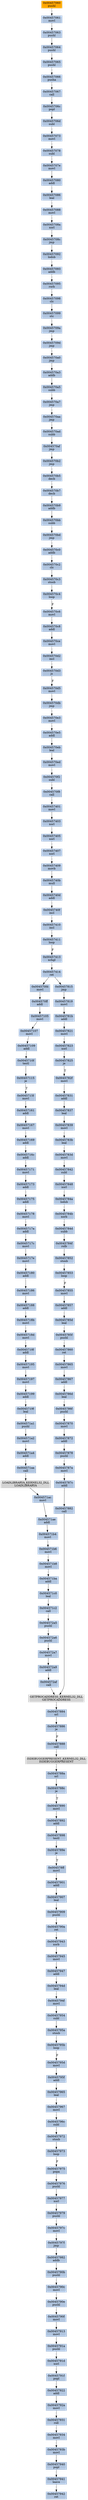 strict digraph G {
	graph [bgcolor=transparent,
		name=G
	];
	node [color=lightsteelblue,
		fillcolor=lightsteelblue,
		shape=rectangle,
		style=filled
	];
	"0x00457892"	[label="0x00457892
addl"];
	"0x00457898"	[label="0x00457898
testl"];
	"0x00457892" -> "0x00457898"	[color="#000000"];
	"0x00457060"	[color=lightgrey,
		fillcolor=orange,
		label="0x00457060
pushl"];
	"0x00457061"	[label="0x00457061
movl"];
	"0x00457060" -> "0x00457061"	[color="#000000"];
	"0x00457976"	[label="0x00457976
pushl"];
	"0x00457977"	[label="0x00457977
xorl"];
	"0x00457976" -> "0x00457977"	[color="#000000"];
	"0x004572a5"	[label="0x004572a5
pushl"];
	"0x004572a6"	[label="0x004572a6
pushl"];
	"0x004572a5" -> "0x004572a6"	[color="#000000"];
	"0x0045794d"	[label="0x0045794d
leal"];
	"0x0045794f"	[label="0x0045794f
movl"];
	"0x0045794d" -> "0x0045794f"	[color="#000000"];
	"0x00457878"	[label="0x00457878
pushl"];
	"0x0045787a"	[label="0x0045787a
movl"];
	"0x00457878" -> "0x0045787a"	[color="#000000"];
	"0x004570fd"	[label="0x004570fd
movl"];
	"0x004570ff"	[label="0x004570ff
addl"];
	"0x004570fd" -> "0x004570ff"	[color="#000000"];
	"0x004571a4"	[label="0x004571a4
addl"];
	"0x004571aa"	[label="0x004571aa
call"];
	"0x004571a4" -> "0x004571aa"	[color="#000000"];
	"0x0045790a"	[label="0x0045790a
ret"];
	"0x00457943"	[label="0x00457943
xorb"];
	"0x0045790a" -> "0x00457943"	[color="#000000"];
	"0x0045715f"	[label="0x0045715f
movl"];
	"0x00457161"	[label="0x00457161
addl"];
	"0x0045715f" -> "0x00457161"	[color="#000000"];
	"0x0045795a"	[label="0x0045795a
stosb"];
	"0x0045795b"	[label="0x0045795b
loop"];
	"0x0045795a" -> "0x0045795b"	[color="#000000"];
	"0x0045789e"	[label="0x0045789e
je"];
	"0x00457898" -> "0x0045789e"	[color="#000000"];
	"0x00457965"	[label="0x00457965
leal"];
	"0x00457967"	[label="0x00457967
movl"];
	"0x00457965" -> "0x00457967"	[color="#000000"];
	"0x004570db"	[label="0x004570db
jmp"];
	"0x004570e3"	[label="0x004570e3
movl"];
	"0x004570db" -> "0x004570e3"	[color="#000000"];
	"0x0045793b"	[label="0x0045793b
movl"];
	"0x00457940"	[label="0x00457940
popl"];
	"0x0045793b" -> "0x00457940"	[color="#000000"];
	"0x004572a7"	[label="0x004572a7
movl"];
	"0x004572a9"	[label="0x004572a9
addl"];
	"0x004572a7" -> "0x004572a9"	[color="#000000"];
	"0x004570d2"	[label="0x004570d2
incl"];
	"0x004570d3"	[label="0x004570d3
js"];
	"0x004570d2" -> "0x004570d3"	[color="#000000"];
	"0x0045790f"	[label="0x0045790f
movl"];
	"0x00457913"	[label="0x00457913
movl"];
	"0x0045790f" -> "0x00457913"	[color="#000000"];
	"0x00457860"	[label="0x00457860
ret"];
	"0x00457865"	[label="0x00457865
movl"];
	"0x00457860" -> "0x00457865"	[color="#000000"];
	"0x00457954"	[label="0x00457954
subl"];
	"0x0045794f" -> "0x00457954"	[color="#000000"];
	"0x0045796c"	[label="0x0045796c
subl"];
	"0x00457972"	[label="0x00457972
stosb"];
	"0x0045796c" -> "0x00457972"	[color="#000000"];
	"0x0045797c"	[label="0x0045797c
movl"];
	"0x0045797f"	[label="0x0045797f
jmp"];
	"0x0045797c" -> "0x0045797f"	[color="#000000"];
	"0x004570c3"	[label="0x004570c3
stosb"];
	"0x004570c4"	[label="0x004570c4
loop"];
	"0x004570c3" -> "0x004570c4"	[color="#000000"];
	"0x0045717c"	[label="0x0045717c
movl"];
	"0x0045717e"	[label="0x0045717e
movl"];
	"0x0045717c" -> "0x0045717e"	[color="#000000"];
	"0x0045784f"	[label="0x0045784f
rolb"];
	"0x00457852"	[label="0x00457852
stosb"];
	"0x0045784f" -> "0x00457852"	[color="#000000"];
	"0x0045788a"	[label="0x0045788a
orl"];
	"0x0045788c"	[label="0x0045788c
je"];
	"0x0045788a" -> "0x0045788c"	[color="#000000"];
	"0x004570af"	[label="0x004570af
jmp"];
	"0x004570b2"	[label="0x004570b2
jmp"];
	"0x004570af" -> "0x004570b2"	[color="#000000"];
	"0x0045706d"	[label="0x0045706d
subl"];
	"0x00457073"	[label="0x00457073
movl"];
	"0x0045706d" -> "0x00457073"	[color="#000000"];
	"0x00457093"	[label="0x00457093
addb"];
	"0x00457095"	[label="0x00457095
rorb"];
	"0x00457093" -> "0x00457095"	[color="#000000"];
	"0x0045784d"	[label="0x0045784d
subb"];
	"0x0045784d" -> "0x0045784f"	[color="#000000"];
	"0x00457063"	[label="0x00457063
pushl"];
	"0x00457061" -> "0x00457063"	[color="#000000"];
	"0x004571c0"	[label="0x004571c0
leal"];
	"0x004571c2"	[label="0x004571c2
call"];
	"0x004571c0" -> "0x004571c2"	[color="#000000"];
	"0x0045791a"	[label="0x0045791a
pushl"];
	"0x0045791d"	[label="0x0045791d
xorl"];
	"0x0045791a" -> "0x0045791d"	[color="#000000"];
	"0x00457169"	[label="0x00457169
addl"];
	"0x0045716c"	[label="0x0045716c
addl"];
	"0x00457169" -> "0x0045716c"	[color="#000000"];
	"0x004570e5"	[label="0x004570e5
addl"];
	"0x004570e3" -> "0x004570e5"	[color="#000000"];
	"0x0045795d"	[label="0x0045795d
movl"];
	"0x0045795b" -> "0x0045795d"	[color="#000000",
		label=F];
	"0x00457982"	[label="0x00457982
addb"];
	"0x0045790b"	[label="0x0045790b
pushl"];
	"0x00457982" -> "0x0045790b"	[color="#000000"];
	"0x004570b9"	[label="0x004570b9
addb"];
	"0x004570bb"	[label="0x004570bb
subb"];
	"0x004570b9" -> "0x004570bb"	[color="#000000"];
	"0x004570f8"	[label="0x004570f8
call"];
	"0x00457401"	[label="0x00457401
movl"];
	"0x004570f8" -> "0x00457401"	[color="#000000"];
	"0x00457086"	[label="0x00457086
leal"];
	"0x00457088"	[label="0x00457088
movl"];
	"0x00457086" -> "0x00457088"	[color="#000000"];
	"0x00457078"	[label="0x00457078
subl"];
	"0x00457073" -> "0x00457078"	[color="#000000"];
	LOADLIBRARYA_KERNEL32_DLL	[color=lightgrey,
		fillcolor=lightgrey,
		label="LOADLIBRARYA_KERNEL32_DLL
LOADLIBRARYA"];
	"0x004571ac"	[label="0x004571ac
movl"];
	LOADLIBRARYA_KERNEL32_DLL -> "0x004571ac"	[color="#000000"];
	"0x004571ae"	[label="0x004571ae
addl"];
	"0x004571ac" -> "0x004571ae"	[color="#000000"];
	"0x00457909"	[label="0x00457909
pushl"];
	"0x00457909" -> "0x0045790a"	[color="#000000"];
	"0x0045708c"	[label="0x0045708c
jmp"];
	"0x00457092"	[label="0x00457092
lodsb"];
	"0x0045708c" -> "0x00457092"	[color="#000000"];
	"0x00457931"	[label="0x00457931
roll"];
	"0x00457934"	[label="0x00457934
movl"];
	"0x00457931" -> "0x00457934"	[color="#000000"];
	"0x00457882"	[label="0x00457882
call"];
	GETPROCADDRESS_KERNEL32_DLL	[color=lightgrey,
		fillcolor=lightgrey,
		label="GETPROCADDRESS_KERNEL32_DLL
GETPROCADDRESS"];
	"0x00457882" -> GETPROCADDRESS_KERNEL32_DLL	[color="#000000"];
	"0x00457853"	[label="0x00457853
loop"];
	"0x00457855"	[label="0x00457855
movl"];
	"0x00457853" -> "0x00457855"	[color="#000000",
		label=F];
	"0x0045784b"	[label="0x0045784b
xorb"];
	"0x0045784b" -> "0x0045784d"	[color="#000000"];
	"0x0045783b"	[label="0x0045783b
leal"];
	"0x0045783d"	[label="0x0045783d
movl"];
	"0x0045783b" -> "0x0045783d"	[color="#000000"];
	"0x004570a5"	[label="0x004570a5
subb"];
	"0x004570a7"	[label="0x004570a7
jmp"];
	"0x004570a5" -> "0x004570a7"	[color="#000000"];
	"0x00457890"	[label="0x00457890
movl"];
	"0x0045788c" -> "0x00457890"	[color="#000000",
		label=T];
	"0x004571a2"	[label="0x004571a2
movl"];
	"0x004571a2" -> "0x004571a4"	[color="#000000"];
	"0x00457852" -> "0x00457853"	[color="#000000"];
	"0x00457175"	[label="0x00457175
addl"];
	"0x00457178"	[label="0x00457178
movl"];
	"0x00457175" -> "0x00457178"	[color="#000000"];
	"0x004570c6"	[label="0x004570c6
movl"];
	"0x004570c8"	[label="0x004570c8
addl"];
	"0x004570c6" -> "0x004570c8"	[color="#000000"];
	"0x00457942"	[label="0x00457942
ret"];
	"0x004572af"	[label="0x004572af
call"];
	"0x004572a9" -> "0x004572af"	[color="#000000"];
	"0x00457867"	[label="0x00457867
addl"];
	"0x0045786d"	[label="0x0045786d
leal"];
	"0x00457867" -> "0x0045786d"	[color="#000000"];
	"0x00457913" -> "0x0045791a"	[color="#000000"];
	"0x00457413"	[label="0x00457413
xchgl"];
	"0x00457414"	[label="0x00457414
ret"];
	"0x00457413" -> "0x00457414"	[color="#000000"];
	"0x004570aa"	[label="0x004570aa
jmp"];
	"0x004570ad"	[label="0x004570ad
subb"];
	"0x004570aa" -> "0x004570ad"	[color="#000000"];
	"0x00457947"	[label="0x00457947
addl"];
	"0x00457947" -> "0x0045794d"	[color="#000000"];
	"0x00457907"	[label="0x00457907
leal"];
	"0x00457907" -> "0x00457909"	[color="#000000"];
	"0x0045709a"	[label="0x0045709a
jmp"];
	"0x0045709d"	[label="0x0045709d
jmp"];
	"0x0045709a" -> "0x0045709d"	[color="#000000"];
	"0x004570d5"	[label="0x004570d5
movl"];
	"0x004570d5" -> "0x004570db"	[color="#000000"];
	"0x004570a7" -> "0x004570aa"	[color="#000000"];
	"0x0045718f"	[label="0x0045718f
addl"];
	"0x00457195"	[label="0x00457195
movl"];
	"0x0045718f" -> "0x00457195"	[color="#000000"];
	"0x004571a1"	[label="0x004571a1
pushl"];
	"0x004571a1" -> "0x004571a2"	[color="#000000"];
	"0x00457180"	[label="0x00457180
addl"];
	"0x00457186"	[label="0x00457186
movl"];
	"0x00457180" -> "0x00457186"	[color="#000000"];
	"0x0045707e"	[label="0x0045707e
movl"];
	"0x00457080"	[label="0x00457080
addl"];
	"0x0045707e" -> "0x00457080"	[color="#000000"];
	"0x004572a6" -> "0x004572a7"	[color="#000000"];
	"0x004571b4"	[label="0x004571b4
movl"];
	"0x004571b6"	[label="0x004571b6
movl"];
	"0x004571b4" -> "0x004571b6"	[color="#000000"];
	"0x004571b8"	[label="0x004571b8
movl"];
	"0x004571b6" -> "0x004571b8"	[color="#000000"];
	"0x00457410"	[label="0x00457410
incl"];
	"0x00457411"	[label="0x00457411
loop"];
	"0x00457410" -> "0x00457411"	[color="#000000"];
	"0x0045785d"	[label="0x0045785d
leal"];
	"0x0045785f"	[label="0x0045785f
pushl"];
	"0x0045785d" -> "0x0045785f"	[color="#000000"];
	"0x0045781b"	[label="0x0045781b
addl"];
	"0x00457821"	[label="0x00457821
movl"];
	"0x0045781b" -> "0x00457821"	[color="#000000"];
	ISDEBUGGERPRESENT_KERNEL32_DLL	[color=lightgrey,
		fillcolor=lightgrey,
		label="ISDEBUGGERPRESENT_KERNEL32_DLL
ISDEBUGGERPRESENT"];
	ISDEBUGGERPRESENT_KERNEL32_DLL -> "0x0045788a"	[color="#000000"];
	"0x00457975"	[label="0x00457975
popa"];
	"0x00457975" -> "0x00457976"	[color="#000000"];
	"0x004570eb"	[label="0x004570eb
leal"];
	"0x004570ed"	[label="0x004570ed
movl"];
	"0x004570eb" -> "0x004570ed"	[color="#000000"];
	"0x004570e5" -> "0x004570eb"	[color="#000000"];
	"0x004578ff"	[label="0x004578ff
movl"];
	"0x00457901"	[label="0x00457901
addl"];
	"0x004578ff" -> "0x00457901"	[color="#000000"];
	"0x0045708a"	[label="0x0045708a
xorl"];
	"0x0045708a" -> "0x0045708c"	[color="#000000"];
	"0x0045785f" -> "0x00457860"	[color="#000000"];
	"0x004570ce"	[label="0x004570ce
movl"];
	"0x004570ce" -> "0x004570d2"	[color="#000000"];
	"0x00457171"	[label="0x00457171
movl"];
	"0x0045716c" -> "0x00457171"	[color="#000000"];
	"0x00457945"	[label="0x00457945
movl"];
	"0x00457945" -> "0x00457947"	[color="#000000"];
	"0x0045786f"	[label="0x0045786f
pushl"];
	"0x00457870"	[label="0x00457870
movl"];
	"0x0045786f" -> "0x00457870"	[color="#000000"];
	"0x0045718d"	[label="0x0045718d
movl"];
	"0x0045718d" -> "0x0045718f"	[color="#000000"];
	"0x004570a0"	[label="0x004570a0
jmp"];
	"0x0045709d" -> "0x004570a0"	[color="#000000"];
	"0x00457188"	[label="0x00457188
addl"];
	"0x00457186" -> "0x00457188"	[color="#000000"];
	"0x00457823"	[label="0x00457823
xorl"];
	"0x00457825"	[label="0x00457825
je"];
	"0x00457823" -> "0x00457825"	[color="#000000"];
	"0x0045718b"	[label="0x0045718b
movl"];
	"0x0045718b" -> "0x0045718d"	[color="#000000"];
	"0x00457064"	[label="0x00457064
pushl"];
	"0x00457063" -> "0x00457064"	[color="#000000"];
	"0x00457979"	[label="0x00457979
pushl"];
	"0x00457977" -> "0x00457979"	[color="#000000"];
	"0x004570ad" -> "0x004570af"	[color="#000000"];
	"0x0045719f"	[label="0x0045719f
leal"];
	"0x0045719f" -> "0x004571a1"	[color="#000000"];
	"0x00457872"	[label="0x00457872
addl"];
	"0x00457872" -> "0x00457878"	[color="#000000"];
	"0x00457197"	[label="0x00457197
movl"];
	"0x00457195" -> "0x00457197"	[color="#000000"];
	"0x004571ae" -> "0x004571b4"	[color="#000000"];
	"0x00457105"	[label="0x00457105
movl"];
	"0x00457107"	[label="0x00457107
movl"];
	"0x00457105" -> "0x00457107"	[color="#000000"];
	"0x00457842"	[label="0x00457842
subl"];
	"0x00457848"	[label="0x00457848
xorl"];
	"0x00457842" -> "0x00457848"	[color="#000000"];
	"0x00457886"	[label="0x00457886
je"];
	"0x00457888"	[label="0x00457888
call"];
	"0x00457886" -> "0x00457888"	[color="#000000",
		label=F];
	"0x0045782f"	[label="0x0045782f
movl"];
	"0x00457831"	[label="0x00457831
addl"];
	"0x0045782f" -> "0x00457831"	[color="#000000"];
	"0x004570bd"	[label="0x004570bd
jmp"];
	"0x004570c0"	[label="0x004570c0
addb"];
	"0x004570bd" -> "0x004570c0"	[color="#000000"];
	"0x00457973"	[label="0x00457973
loop"];
	"0x00457973" -> "0x00457975"	[color="#000000",
		label=F];
	"0x004571ba"	[label="0x004571ba
addl"];
	"0x004571ba" -> "0x004571c0"	[color="#000000"];
	"0x0045706c"	[label="0x0045706c
popl"];
	"0x0045706c" -> "0x0045706d"	[color="#000000"];
	"0x0045792a"	[label="0x0045792a
movl"];
	"0x0045792a" -> "0x00457931"	[color="#000000"];
	"0x00457067"	[label="0x00457067
call"];
	"0x00457067" -> "0x0045706c"	[color="#000000"];
	"0x00457109"	[label="0x00457109
addl"];
	"0x00457107" -> "0x00457109"	[color="#000000"];
	"0x00457403"	[label="0x00457403
xorl"];
	"0x00457401" -> "0x00457403"	[color="#000000"];
	"0x00457825" -> "0x0045782f"	[color="#000000",
		label=T];
	"0x00457173"	[label="0x00457173
addl"];
	"0x00457173" -> "0x00457175"	[color="#000000"];
	"0x0045717e" -> "0x00457180"	[color="#000000"];
	"0x00457167"	[label="0x00457167
movl"];
	"0x00457161" -> "0x00457167"	[color="#000000"];
	"0x0045790e"	[label="0x0045790e
pushl"];
	"0x0045790e" -> "0x0045790f"	[color="#000000"];
	"0x0045740b"	[label="0x0045740b
mull"];
	"0x0045740d"	[label="0x0045740d
addl"];
	"0x0045740b" -> "0x0045740d"	[color="#000000"];
	"0x00457821" -> "0x00457823"	[color="#000000"];
	"0x0045740f"	[label="0x0045740f
incl"];
	"0x0045740d" -> "0x0045740f"	[color="#000000"];
	"0x00457972" -> "0x00457973"	[color="#000000"];
	"0x00457199"	[label="0x00457199
addl"];
	"0x00457199" -> "0x0045719f"	[color="#000000"];
	"0x00457188" -> "0x0045718b"	[color="#000000"];
	"0x0045786d" -> "0x0045786f"	[color="#000000"];
	"0x0045791f"	[label="0x0045791f
popl"];
	"0x0045791d" -> "0x0045791f"	[color="#000000"];
	"0x00457890" -> "0x00457892"	[color="#000000"];
	"0x0045797f" -> "0x00457982"	[color="#000000"];
	"0x0045717a"	[label="0x0045717a
addl"];
	"0x0045717a" -> "0x0045717c"	[color="#000000"];
	"0x00457178" -> "0x0045717a"	[color="#000000"];
	"0x00457409"	[label="0x00457409
movb"];
	"0x00457409" -> "0x0045740b"	[color="#000000"];
	"0x004570d3" -> "0x004570d5"	[color="#000000",
		label=F];
	"0x0045787c"	[label="0x0045787c
addl"];
	"0x0045787c" -> "0x00457882"	[color="#000000"];
	"0x0045783d" -> "0x00457842"	[color="#000000"];
	"0x00457098"	[label="0x00457098
clc"];
	"0x00457099"	[label="0x00457099
stc"];
	"0x00457098" -> "0x00457099"	[color="#000000"];
	"0x00457066"	[label="0x00457066
pusha"];
	"0x00457066" -> "0x00457067"	[color="#000000"];
	"0x0045787a" -> "0x0045787c"	[color="#000000"];
	"0x00457078" -> "0x0045707e"	[color="#000000"];
	"0x00457167" -> "0x00457169"	[color="#000000"];
	"0x00457884"	[label="0x00457884
orl"];
	GETPROCADDRESS_KERNEL32_DLL -> "0x00457884"	[color="#000000"];
	"0x00457414" -> "0x004570fd"	[color="#000000"];
	"0x00457815"	[label="0x00457815
jmp"];
	"0x00457414" -> "0x00457815"	[color="#000000"];
	"0x00457870" -> "0x00457872"	[color="#000000"];
	"0x00457407"	[label="0x00457407
xorl"];
	"0x00457407" -> "0x00457409"	[color="#000000"];
	"0x00457865" -> "0x00457867"	[color="#000000"];
	"0x004572af" -> GETPROCADDRESS_KERNEL32_DLL	[color="#000000"];
	"0x00457934" -> "0x0045793b"	[color="#000000"];
	"0x0045784a"	[label="0x0045784a
lodsb"];
	"0x0045784a" -> "0x0045784b"	[color="#000000"];
	"0x0045740f" -> "0x00457410"	[color="#000000"];
	"0x004571b8" -> "0x004571ba"	[color="#000000"];
	"0x004570c4" -> "0x004570c6"	[color="#000000",
		label=F];
	"0x00457901" -> "0x00457907"	[color="#000000"];
	"0x00457967" -> "0x0045796c"	[color="#000000"];
	"0x00457837"	[label="0x00457837
leal"];
	"0x00457831" -> "0x00457837"	[color="#000000"];
	"0x00457922"	[label="0x00457922
addl"];
	"0x00457922" -> "0x0045792a"	[color="#000000"];
	"0x004570c8" -> "0x004570ce"	[color="#000000"];
	"0x004570a3"	[label="0x004570a3
addb"];
	"0x004570a3" -> "0x004570a5"	[color="#000000"];
	"0x00457839"	[label="0x00457839
movl"];
	"0x00457839" -> "0x0045783b"	[color="#000000"];
	"0x004570b7"	[label="0x004570b7
decb"];
	"0x004570b7" -> "0x004570b9"	[color="#000000"];
	"0x0045710f"	[label="0x0045710f
testl"];
	"0x00457115"	[label="0x00457115
je"];
	"0x0045710f" -> "0x00457115"	[color="#000000"];
	"0x00457405"	[label="0x00457405
xorl"];
	"0x00457405" -> "0x00457407"	[color="#000000"];
	"0x00457411" -> "0x00457413"	[color="#000000",
		label=F];
	"0x004570b5"	[label="0x004570b5
decb"];
	"0x004570b2" -> "0x004570b5"	[color="#000000"];
	"0x00457837" -> "0x00457839"	[color="#000000"];
	"0x004570c2"	[label="0x004570c2
clc"];
	"0x004570c2" -> "0x004570c3"	[color="#000000"];
	"0x0045790c"	[label="0x0045790c
movl"];
	"0x0045790c" -> "0x0045790e"	[color="#000000"];
	"0x00457197" -> "0x00457199"	[color="#000000"];
	"0x00457092" -> "0x00457093"	[color="#000000"];
	"0x004570a0" -> "0x004570a3"	[color="#000000"];
	"0x0045795f"	[label="0x0045795f
addl"];
	"0x0045795f" -> "0x00457965"	[color="#000000"];
	"0x004570f2"	[label="0x004570f2
subl"];
	"0x004570ed" -> "0x004570f2"	[color="#000000"];
	"0x00457857"	[label="0x00457857
addl"];
	"0x00457857" -> "0x0045785d"	[color="#000000"];
	"0x00457088" -> "0x0045708a"	[color="#000000"];
	"0x004570c0" -> "0x004570c2"	[color="#000000"];
	"0x00457943" -> "0x00457945"	[color="#000000"];
	"0x00457095" -> "0x00457098"	[color="#000000"];
	"0x004571aa" -> LOADLIBRARYA_KERNEL32_DLL	[color="#000000"];
	"0x00457065"	[label="0x00457065
pushl"];
	"0x00457065" -> "0x00457066"	[color="#000000"];
	"0x00457064" -> "0x00457065"	[color="#000000"];
	"0x00457941"	[label="0x00457941
leave"];
	"0x00457941" -> "0x00457942"	[color="#000000"];
	"0x004570ff" -> "0x00457105"	[color="#000000"];
	"0x0045790b" -> "0x0045790c"	[color="#000000"];
	"0x0045795d" -> "0x0045795f"	[color="#000000"];
	"0x004571c2" -> "0x004572a5"	[color="#000000"];
	"0x004570b5" -> "0x004570b7"	[color="#000000"];
	"0x00457954" -> "0x0045795a"	[color="#000000"];
	"0x00457940" -> "0x00457941"	[color="#000000"];
	"0x00457855" -> "0x00457857"	[color="#000000"];
	"0x00457888" -> ISDEBUGGERPRESENT_KERNEL32_DLL	[color="#000000"];
	"0x00457080" -> "0x00457086"	[color="#000000"];
	"0x00457819"	[label="0x00457819
movl"];
	"0x00457815" -> "0x00457819"	[color="#000000"];
	"0x004570f2" -> "0x004570f8"	[color="#000000"];
	"0x00457099" -> "0x0045709a"	[color="#000000"];
	"0x00457171" -> "0x00457173"	[color="#000000"];
	"0x00457403" -> "0x00457405"	[color="#000000"];
	"0x0045789e" -> "0x004578ff"	[color="#000000",
		label=T];
	"0x00457979" -> "0x0045797c"	[color="#000000"];
	"0x00457884" -> "0x00457886"	[color="#000000"];
	"0x00457115" -> "0x0045715f"	[color="#000000",
		label=T];
	"0x00457848" -> "0x0045784a"	[color="#000000"];
	"0x00457819" -> "0x0045781b"	[color="#000000"];
	"0x00457109" -> "0x0045710f"	[color="#000000"];
	"0x004570bb" -> "0x004570bd"	[color="#000000"];
	"0x0045791f" -> "0x00457922"	[color="#000000"];
}
